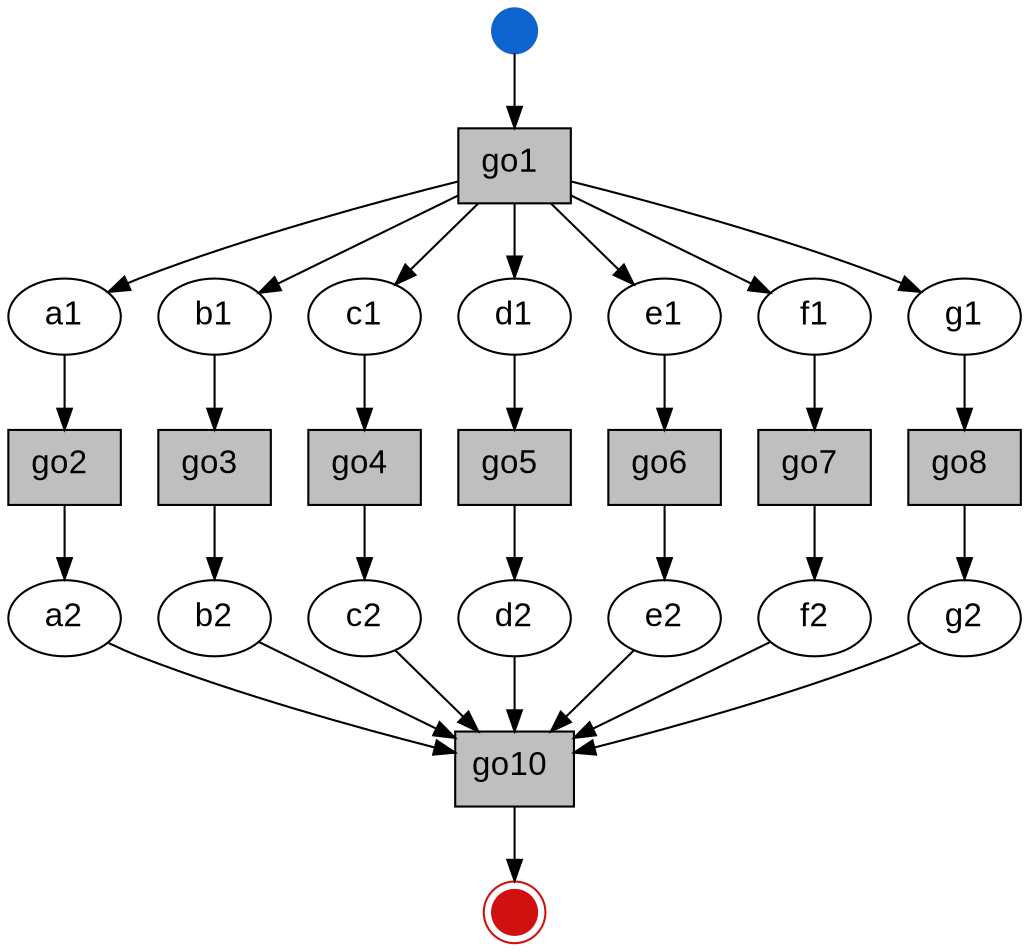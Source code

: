 digraph workflow {
edge [color="#000000"]
graph [bgcolor=transparent]


initial [shape=point; width=0.3; style=filled; color="#0e64ce"; label=""]
a1 [shape=ellipse; fontname="Arial"; fontsize=16; style=filled; color=black; fillcolor=white;]
a2 [shape=ellipse; fontname="Arial"; fontsize=16; style=filled; color=black; fillcolor=white;]
b1 [shape=ellipse; fontname="Arial"; fontsize=16; style=filled; color=black; fillcolor=white;]
b2 [shape=ellipse; fontname="Arial"; fontsize=16; style=filled; color=black; fillcolor=white;]
c1 [shape=ellipse; fontname="Arial"; fontsize=16; style=filled; color=black; fillcolor=white;]
c2 [shape=ellipse; fontname="Arial"; fontsize=16; style=filled; color=black; fillcolor=white;]
d1 [shape=ellipse; fontname="Arial"; fontsize=16; style=filled; color=black; fillcolor=white;]
d2 [shape=ellipse; fontname="Arial"; fontsize=16; style=filled; color=black; fillcolor=white;]
e1 [shape=ellipse; fontname="Arial"; fontsize=16; style=filled; color=black; fillcolor=white;]
e2 [shape=ellipse; fontname="Arial"; fontsize=16; style=filled; color=black; fillcolor=white;]
f1 [shape=ellipse; fontname="Arial"; fontsize=16; style=filled; color=black; fillcolor=white;]
f2 [shape=ellipse; fontname="Arial"; fontsize=16; style=filled; color=black; fillcolor=white;]
g1 [shape=ellipse; fontname="Arial"; fontsize=16; style=filled; color=black; fillcolor=white;]
g2 [shape=ellipse; fontname="Arial"; fontsize=16; style=filled; color=black; fillcolor=white;]
terminal [shape=point; width=0.3; peripheries=2; style=filled; color="#d11010"; label=""]

1[label=<<FONT POINT-SIZE="16">go1</FONT><FONT POINT-SIZE="10" COLOR="blue"> </FONT>>shape=box; fontname="Arial"; style=filled; color=black; fillcolor=gray75;]
2[label=<<FONT POINT-SIZE="16">go2</FONT><FONT POINT-SIZE="10" COLOR="blue"> </FONT>>shape=box; fontname="Arial"; style=filled; color=black; fillcolor=gray75;]
3[label=<<FONT POINT-SIZE="16">go3</FONT><FONT POINT-SIZE="10" COLOR="blue"> </FONT>>shape=box; fontname="Arial"; style=filled; color=black; fillcolor=gray75;]
4[label=<<FONT POINT-SIZE="16">go4</FONT><FONT POINT-SIZE="10" COLOR="blue"> </FONT>>shape=box; fontname="Arial"; style=filled; color=black; fillcolor=gray75;]
5[label=<<FONT POINT-SIZE="16">go5</FONT><FONT POINT-SIZE="10" COLOR="blue"> </FONT>>shape=box; fontname="Arial"; style=filled; color=black; fillcolor=gray75;]
6[label=<<FONT POINT-SIZE="16">go6</FONT><FONT POINT-SIZE="10" COLOR="blue"> </FONT>>shape=box; fontname="Arial"; style=filled; color=black; fillcolor=gray75;]
7[label=<<FONT POINT-SIZE="16">go7</FONT><FONT POINT-SIZE="10" COLOR="blue"> </FONT>>shape=box; fontname="Arial"; style=filled; color=black; fillcolor=gray75;]
8[label=<<FONT POINT-SIZE="16">go8</FONT><FONT POINT-SIZE="10" COLOR="blue"> </FONT>>shape=box; fontname="Arial"; style=filled; color=black; fillcolor=gray75;]
9[label=<<FONT POINT-SIZE="16">go10</FONT><FONT POINT-SIZE="10" COLOR="blue"> </FONT>>shape=box; fontname="Arial"; style=filled; color=black; fillcolor=gray75;]

initial -> 1 ; 1 -> {a1, b1, c1, d1, e1, f1, g1}
a1 -> 2 ; 2 -> a2
b1 -> 3 ; 3 -> b2
c1 -> 4 ; 4 -> c2
d1 -> 5 ; 5 -> d2
e1 -> 6 ; 6 -> e2
f1 -> 7 ; 7 -> f2
g1 -> 8 ; 8 -> g2
{a2, b2, c2, d2, e2, f2, g2} -> 9 ; 9 -> terminal

{rank=same a1 b1 c1 d1 e1 f1 g1}
{rank=same a2 b2 c2 d2 e2 f2 g2}


}
